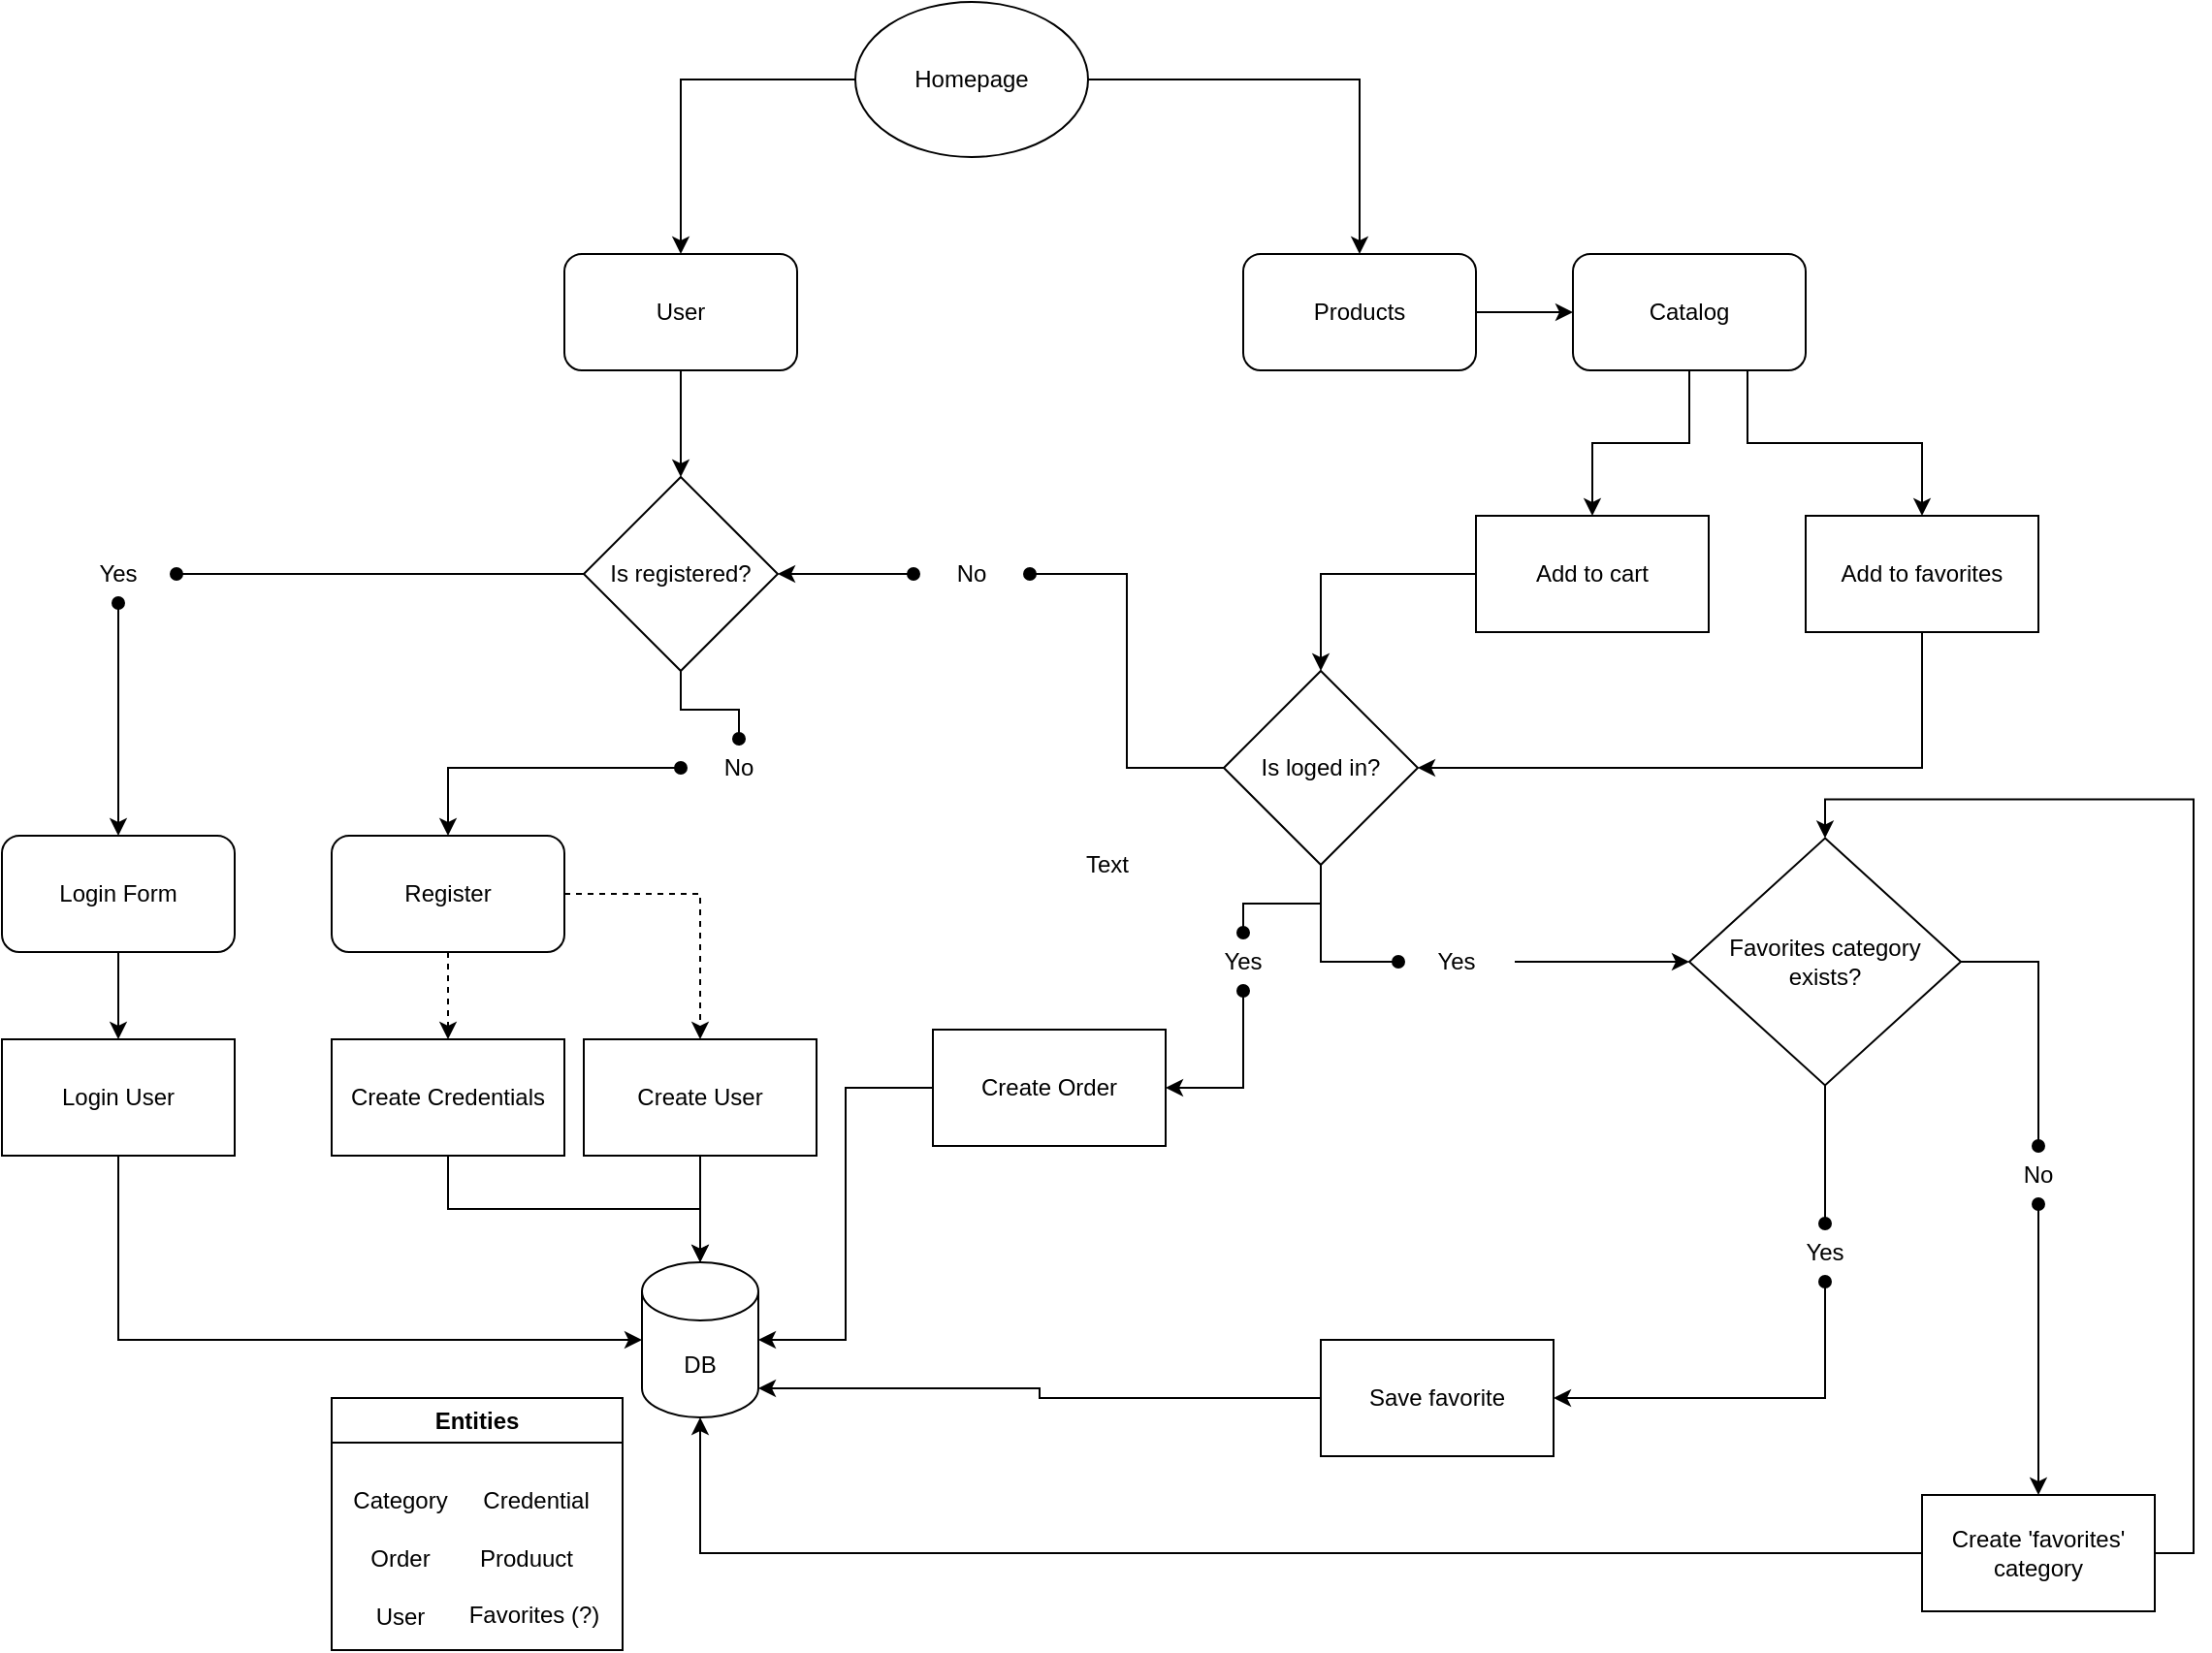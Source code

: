 <mxfile version="24.5.3" type="github">
  <diagram name="Página-1" id="2Fvzduwzr8cer9EVC6Ml">
    <mxGraphModel dx="2514" dy="868" grid="1" gridSize="10" guides="1" tooltips="1" connect="1" arrows="1" fold="1" page="1" pageScale="1" pageWidth="827" pageHeight="1169" math="0" shadow="0">
      <root>
        <mxCell id="0" />
        <mxCell id="1" parent="0" />
        <mxCell id="HE_qEEHTXUtGeVpZ5zVx-15" style="edgeStyle=orthogonalEdgeStyle;rounded=0;orthogonalLoop=1;jettySize=auto;html=1;exitX=0;exitY=0.5;exitDx=0;exitDy=0;entryX=0.5;entryY=0;entryDx=0;entryDy=0;" edge="1" parent="1" source="HE_qEEHTXUtGeVpZ5zVx-1" target="HE_qEEHTXUtGeVpZ5zVx-3">
          <mxGeometry relative="1" as="geometry" />
        </mxCell>
        <mxCell id="HE_qEEHTXUtGeVpZ5zVx-37" style="edgeStyle=orthogonalEdgeStyle;rounded=0;orthogonalLoop=1;jettySize=auto;html=1;exitX=1;exitY=0.5;exitDx=0;exitDy=0;entryX=0.5;entryY=0;entryDx=0;entryDy=0;" edge="1" parent="1" source="HE_qEEHTXUtGeVpZ5zVx-1" target="HE_qEEHTXUtGeVpZ5zVx-4">
          <mxGeometry relative="1" as="geometry" />
        </mxCell>
        <mxCell id="HE_qEEHTXUtGeVpZ5zVx-1" value="Homepage" style="ellipse;whiteSpace=wrap;html=1;" vertex="1" parent="1">
          <mxGeometry x="-60" y="50" width="120" height="80" as="geometry" />
        </mxCell>
        <mxCell id="HE_qEEHTXUtGeVpZ5zVx-38" style="edgeStyle=orthogonalEdgeStyle;rounded=0;orthogonalLoop=1;jettySize=auto;html=1;exitX=0.5;exitY=1;exitDx=0;exitDy=0;dashed=1;" edge="1" parent="1" source="HE_qEEHTXUtGeVpZ5zVx-2" target="HE_qEEHTXUtGeVpZ5zVx-30">
          <mxGeometry relative="1" as="geometry" />
        </mxCell>
        <mxCell id="HE_qEEHTXUtGeVpZ5zVx-56" style="edgeStyle=orthogonalEdgeStyle;rounded=0;orthogonalLoop=1;jettySize=auto;html=1;exitX=1;exitY=0.5;exitDx=0;exitDy=0;entryX=0.5;entryY=0;entryDx=0;entryDy=0;dashed=1;" edge="1" parent="1" source="HE_qEEHTXUtGeVpZ5zVx-2" target="HE_qEEHTXUtGeVpZ5zVx-55">
          <mxGeometry relative="1" as="geometry" />
        </mxCell>
        <mxCell id="HE_qEEHTXUtGeVpZ5zVx-2" value="Register" style="rounded=1;whiteSpace=wrap;html=1;" vertex="1" parent="1">
          <mxGeometry x="-330" y="480" width="120" height="60" as="geometry" />
        </mxCell>
        <mxCell id="HE_qEEHTXUtGeVpZ5zVx-6" value="" style="edgeStyle=orthogonalEdgeStyle;rounded=0;orthogonalLoop=1;jettySize=auto;html=1;" edge="1" parent="1" source="HE_qEEHTXUtGeVpZ5zVx-3" target="HE_qEEHTXUtGeVpZ5zVx-5">
          <mxGeometry relative="1" as="geometry" />
        </mxCell>
        <mxCell id="HE_qEEHTXUtGeVpZ5zVx-3" value="User" style="rounded=1;whiteSpace=wrap;html=1;" vertex="1" parent="1">
          <mxGeometry x="-210" y="180" width="120" height="60" as="geometry" />
        </mxCell>
        <mxCell id="HE_qEEHTXUtGeVpZ5zVx-18" value="" style="edgeStyle=orthogonalEdgeStyle;rounded=0;orthogonalLoop=1;jettySize=auto;html=1;" edge="1" parent="1" source="HE_qEEHTXUtGeVpZ5zVx-4" target="HE_qEEHTXUtGeVpZ5zVx-17">
          <mxGeometry relative="1" as="geometry" />
        </mxCell>
        <mxCell id="HE_qEEHTXUtGeVpZ5zVx-4" value="Products" style="rounded=1;whiteSpace=wrap;html=1;" vertex="1" parent="1">
          <mxGeometry x="140" y="180" width="120" height="60" as="geometry" />
        </mxCell>
        <mxCell id="HE_qEEHTXUtGeVpZ5zVx-9" value="" style="edgeStyle=orthogonalEdgeStyle;rounded=0;orthogonalLoop=1;jettySize=auto;html=1;startArrow=oval;startFill=1;" edge="1" parent="1" source="HE_qEEHTXUtGeVpZ5zVx-10" target="HE_qEEHTXUtGeVpZ5zVx-8">
          <mxGeometry relative="1" as="geometry" />
        </mxCell>
        <mxCell id="HE_qEEHTXUtGeVpZ5zVx-12" value="" style="edgeStyle=orthogonalEdgeStyle;rounded=0;orthogonalLoop=1;jettySize=auto;html=1;startArrow=oval;startFill=1;" edge="1" parent="1" source="HE_qEEHTXUtGeVpZ5zVx-13" target="HE_qEEHTXUtGeVpZ5zVx-2">
          <mxGeometry relative="1" as="geometry" />
        </mxCell>
        <mxCell id="HE_qEEHTXUtGeVpZ5zVx-5" value="Is registered?" style="rhombus;whiteSpace=wrap;html=1;" vertex="1" parent="1">
          <mxGeometry x="-200" y="295" width="100" height="100" as="geometry" />
        </mxCell>
        <mxCell id="HE_qEEHTXUtGeVpZ5zVx-58" style="edgeStyle=orthogonalEdgeStyle;rounded=0;orthogonalLoop=1;jettySize=auto;html=1;exitX=0.5;exitY=1;exitDx=0;exitDy=0;entryX=0.5;entryY=0;entryDx=0;entryDy=0;" edge="1" parent="1" source="HE_qEEHTXUtGeVpZ5zVx-8" target="HE_qEEHTXUtGeVpZ5zVx-54">
          <mxGeometry relative="1" as="geometry" />
        </mxCell>
        <mxCell id="HE_qEEHTXUtGeVpZ5zVx-8" value="Login Form" style="rounded=1;whiteSpace=wrap;html=1;" vertex="1" parent="1">
          <mxGeometry x="-500" y="480" width="120" height="60" as="geometry" />
        </mxCell>
        <mxCell id="HE_qEEHTXUtGeVpZ5zVx-11" value="" style="edgeStyle=orthogonalEdgeStyle;rounded=0;orthogonalLoop=1;jettySize=auto;html=1;endArrow=oval;endFill=1;" edge="1" parent="1" source="HE_qEEHTXUtGeVpZ5zVx-5" target="HE_qEEHTXUtGeVpZ5zVx-10">
          <mxGeometry relative="1" as="geometry">
            <mxPoint x="20" y="330" as="sourcePoint" />
            <mxPoint x="-150" y="370" as="targetPoint" />
          </mxGeometry>
        </mxCell>
        <mxCell id="HE_qEEHTXUtGeVpZ5zVx-10" value="Yes" style="text;html=1;align=center;verticalAlign=middle;whiteSpace=wrap;rounded=0;" vertex="1" parent="1">
          <mxGeometry x="-470" y="330" width="60" height="30" as="geometry" />
        </mxCell>
        <mxCell id="HE_qEEHTXUtGeVpZ5zVx-14" value="" style="edgeStyle=orthogonalEdgeStyle;rounded=0;orthogonalLoop=1;jettySize=auto;html=1;endArrow=oval;endFill=1;" edge="1" parent="1" source="HE_qEEHTXUtGeVpZ5zVx-5" target="HE_qEEHTXUtGeVpZ5zVx-13">
          <mxGeometry relative="1" as="geometry">
            <mxPoint x="70" y="380" as="sourcePoint" />
            <mxPoint x="70" y="480" as="targetPoint" />
          </mxGeometry>
        </mxCell>
        <mxCell id="HE_qEEHTXUtGeVpZ5zVx-13" value="No" style="text;html=1;align=center;verticalAlign=middle;whiteSpace=wrap;rounded=0;" vertex="1" parent="1">
          <mxGeometry x="-150" y="430" width="60" height="30" as="geometry" />
        </mxCell>
        <mxCell id="HE_qEEHTXUtGeVpZ5zVx-42" style="edgeStyle=orthogonalEdgeStyle;rounded=0;orthogonalLoop=1;jettySize=auto;html=1;exitX=0.5;exitY=1;exitDx=0;exitDy=0;entryX=0.5;entryY=0;entryDx=0;entryDy=0;" edge="1" parent="1" source="HE_qEEHTXUtGeVpZ5zVx-17" target="HE_qEEHTXUtGeVpZ5zVx-19">
          <mxGeometry relative="1" as="geometry" />
        </mxCell>
        <mxCell id="HE_qEEHTXUtGeVpZ5zVx-61" style="edgeStyle=orthogonalEdgeStyle;rounded=0;orthogonalLoop=1;jettySize=auto;html=1;exitX=0.75;exitY=1;exitDx=0;exitDy=0;entryX=0.5;entryY=0;entryDx=0;entryDy=0;" edge="1" parent="1" source="HE_qEEHTXUtGeVpZ5zVx-17" target="HE_qEEHTXUtGeVpZ5zVx-60">
          <mxGeometry relative="1" as="geometry" />
        </mxCell>
        <mxCell id="HE_qEEHTXUtGeVpZ5zVx-17" value="Catalog" style="whiteSpace=wrap;html=1;rounded=1;" vertex="1" parent="1">
          <mxGeometry x="310" y="180" width="120" height="60" as="geometry" />
        </mxCell>
        <mxCell id="HE_qEEHTXUtGeVpZ5zVx-62" style="edgeStyle=orthogonalEdgeStyle;rounded=0;orthogonalLoop=1;jettySize=auto;html=1;exitX=0;exitY=0.5;exitDx=0;exitDy=0;entryX=0.5;entryY=0;entryDx=0;entryDy=0;" edge="1" parent="1" source="HE_qEEHTXUtGeVpZ5zVx-19" target="HE_qEEHTXUtGeVpZ5zVx-21">
          <mxGeometry relative="1" as="geometry" />
        </mxCell>
        <mxCell id="HE_qEEHTXUtGeVpZ5zVx-19" value="Add to cart" style="rounded=0;whiteSpace=wrap;html=1;" vertex="1" parent="1">
          <mxGeometry x="260" y="315" width="120" height="60" as="geometry" />
        </mxCell>
        <mxCell id="HE_qEEHTXUtGeVpZ5zVx-23" style="edgeStyle=orthogonalEdgeStyle;rounded=0;orthogonalLoop=1;jettySize=auto;html=1;exitX=0;exitY=0.5;exitDx=0;exitDy=0;entryX=1;entryY=0.5;entryDx=0;entryDy=0;startArrow=oval;startFill=1;" edge="1" parent="1" source="HE_qEEHTXUtGeVpZ5zVx-24" target="HE_qEEHTXUtGeVpZ5zVx-5">
          <mxGeometry relative="1" as="geometry" />
        </mxCell>
        <mxCell id="HE_qEEHTXUtGeVpZ5zVx-44" style="edgeStyle=orthogonalEdgeStyle;rounded=0;orthogonalLoop=1;jettySize=auto;html=1;exitX=0.5;exitY=1;exitDx=0;exitDy=0;entryX=1;entryY=0.5;entryDx=0;entryDy=0;startArrow=oval;startFill=1;" edge="1" parent="1" source="HE_qEEHTXUtGeVpZ5zVx-27" target="HE_qEEHTXUtGeVpZ5zVx-33">
          <mxGeometry relative="1" as="geometry" />
        </mxCell>
        <mxCell id="HE_qEEHTXUtGeVpZ5zVx-47" style="edgeStyle=orthogonalEdgeStyle;rounded=0;orthogonalLoop=1;jettySize=auto;html=1;exitX=0.5;exitY=1;exitDx=0;exitDy=0;entryX=0.5;entryY=0;entryDx=0;entryDy=0;endArrow=oval;endFill=1;" edge="1" parent="1" source="HE_qEEHTXUtGeVpZ5zVx-21" target="HE_qEEHTXUtGeVpZ5zVx-27">
          <mxGeometry relative="1" as="geometry" />
        </mxCell>
        <mxCell id="HE_qEEHTXUtGeVpZ5zVx-21" value="Is loged in?" style="rhombus;whiteSpace=wrap;html=1;" vertex="1" parent="1">
          <mxGeometry x="130" y="395" width="100" height="100" as="geometry" />
        </mxCell>
        <mxCell id="HE_qEEHTXUtGeVpZ5zVx-25" value="" style="edgeStyle=orthogonalEdgeStyle;rounded=0;orthogonalLoop=1;jettySize=auto;html=1;exitX=0;exitY=0.5;exitDx=0;exitDy=0;entryX=1;entryY=0.5;entryDx=0;entryDy=0;endArrow=oval;endFill=1;" edge="1" parent="1" source="HE_qEEHTXUtGeVpZ5zVx-21" target="HE_qEEHTXUtGeVpZ5zVx-24">
          <mxGeometry relative="1" as="geometry">
            <mxPoint x="270" y="450" as="sourcePoint" />
            <mxPoint x="120" y="330" as="targetPoint" />
          </mxGeometry>
        </mxCell>
        <mxCell id="HE_qEEHTXUtGeVpZ5zVx-24" value="No" style="text;html=1;align=center;verticalAlign=middle;whiteSpace=wrap;rounded=0;" vertex="1" parent="1">
          <mxGeometry x="-30" y="330" width="60" height="30" as="geometry" />
        </mxCell>
        <mxCell id="HE_qEEHTXUtGeVpZ5zVx-29" value="DB" style="shape=cylinder3;whiteSpace=wrap;html=1;boundedLbl=1;backgroundOutline=1;size=15;" vertex="1" parent="1">
          <mxGeometry x="-170" y="700" width="60" height="80" as="geometry" />
        </mxCell>
        <mxCell id="HE_qEEHTXUtGeVpZ5zVx-32" style="edgeStyle=orthogonalEdgeStyle;rounded=0;orthogonalLoop=1;jettySize=auto;html=1;exitX=0.5;exitY=1;exitDx=0;exitDy=0;" edge="1" parent="1" source="HE_qEEHTXUtGeVpZ5zVx-30" target="HE_qEEHTXUtGeVpZ5zVx-29">
          <mxGeometry relative="1" as="geometry" />
        </mxCell>
        <mxCell id="HE_qEEHTXUtGeVpZ5zVx-30" value="Create Credentials" style="rounded=0;whiteSpace=wrap;html=1;" vertex="1" parent="1">
          <mxGeometry x="-330" y="585" width="120" height="60" as="geometry" />
        </mxCell>
        <mxCell id="HE_qEEHTXUtGeVpZ5zVx-33" value="Create Order" style="rounded=0;whiteSpace=wrap;html=1;" vertex="1" parent="1">
          <mxGeometry x="-20" y="580" width="120" height="60" as="geometry" />
        </mxCell>
        <mxCell id="HE_qEEHTXUtGeVpZ5zVx-35" style="edgeStyle=orthogonalEdgeStyle;rounded=0;orthogonalLoop=1;jettySize=auto;html=1;exitX=0;exitY=0.5;exitDx=0;exitDy=0;entryX=1;entryY=0.5;entryDx=0;entryDy=0;entryPerimeter=0;" edge="1" parent="1" source="HE_qEEHTXUtGeVpZ5zVx-33" target="HE_qEEHTXUtGeVpZ5zVx-29">
          <mxGeometry relative="1" as="geometry" />
        </mxCell>
        <mxCell id="HE_qEEHTXUtGeVpZ5zVx-27" value="Yes" style="text;html=1;align=center;verticalAlign=middle;whiteSpace=wrap;rounded=0;" vertex="1" parent="1">
          <mxGeometry x="110" y="530" width="60" height="30" as="geometry" />
        </mxCell>
        <mxCell id="HE_qEEHTXUtGeVpZ5zVx-48" value="Entities" style="swimlane;whiteSpace=wrap;html=1;" vertex="1" parent="1">
          <mxGeometry x="-330" y="770" width="150" height="130" as="geometry">
            <mxRectangle x="-320" y="750" width="140" height="30" as="alternateBounds" />
          </mxGeometry>
        </mxCell>
        <mxCell id="HE_qEEHTXUtGeVpZ5zVx-49" value="Category" style="text;html=1;align=center;verticalAlign=middle;resizable=0;points=[];autosize=1;strokeColor=none;fillColor=none;" vertex="1" parent="HE_qEEHTXUtGeVpZ5zVx-48">
          <mxGeometry y="38" width="70" height="30" as="geometry" />
        </mxCell>
        <mxCell id="HE_qEEHTXUtGeVpZ5zVx-50" value="Credential" style="text;html=1;align=center;verticalAlign=middle;resizable=0;points=[];autosize=1;strokeColor=none;fillColor=none;" vertex="1" parent="HE_qEEHTXUtGeVpZ5zVx-48">
          <mxGeometry x="65" y="38" width="80" height="30" as="geometry" />
        </mxCell>
        <mxCell id="HE_qEEHTXUtGeVpZ5zVx-51" value="Order" style="text;html=1;align=center;verticalAlign=middle;resizable=0;points=[];autosize=1;strokeColor=none;fillColor=none;" vertex="1" parent="HE_qEEHTXUtGeVpZ5zVx-48">
          <mxGeometry x="10" y="68" width="50" height="30" as="geometry" />
        </mxCell>
        <mxCell id="HE_qEEHTXUtGeVpZ5zVx-53" value="User" style="text;html=1;align=center;verticalAlign=middle;resizable=0;points=[];autosize=1;strokeColor=none;fillColor=none;" vertex="1" parent="HE_qEEHTXUtGeVpZ5zVx-48">
          <mxGeometry x="10" y="98" width="50" height="30" as="geometry" />
        </mxCell>
        <mxCell id="HE_qEEHTXUtGeVpZ5zVx-52" value="Produuct" style="text;html=1;align=center;verticalAlign=middle;resizable=0;points=[];autosize=1;strokeColor=none;fillColor=none;" vertex="1" parent="HE_qEEHTXUtGeVpZ5zVx-48">
          <mxGeometry x="65" y="68" width="70" height="30" as="geometry" />
        </mxCell>
        <mxCell id="HE_qEEHTXUtGeVpZ5zVx-85" value="Favorites (?)" style="text;html=1;align=center;verticalAlign=middle;resizable=0;points=[];autosize=1;strokeColor=none;fillColor=none;" vertex="1" parent="HE_qEEHTXUtGeVpZ5zVx-48">
          <mxGeometry x="59" y="97" width="90" height="30" as="geometry" />
        </mxCell>
        <mxCell id="HE_qEEHTXUtGeVpZ5zVx-54" value="Login User" style="rounded=0;whiteSpace=wrap;html=1;" vertex="1" parent="1">
          <mxGeometry x="-500" y="585" width="120" height="60" as="geometry" />
        </mxCell>
        <mxCell id="HE_qEEHTXUtGeVpZ5zVx-57" value="" style="edgeStyle=orthogonalEdgeStyle;rounded=0;orthogonalLoop=1;jettySize=auto;html=1;" edge="1" parent="1" source="HE_qEEHTXUtGeVpZ5zVx-55" target="HE_qEEHTXUtGeVpZ5zVx-29">
          <mxGeometry relative="1" as="geometry" />
        </mxCell>
        <mxCell id="HE_qEEHTXUtGeVpZ5zVx-55" value="Create User" style="rounded=0;whiteSpace=wrap;html=1;" vertex="1" parent="1">
          <mxGeometry x="-200" y="585" width="120" height="60" as="geometry" />
        </mxCell>
        <mxCell id="HE_qEEHTXUtGeVpZ5zVx-59" style="edgeStyle=orthogonalEdgeStyle;rounded=0;orthogonalLoop=1;jettySize=auto;html=1;exitX=0.5;exitY=1;exitDx=0;exitDy=0;entryX=0;entryY=0.5;entryDx=0;entryDy=0;entryPerimeter=0;" edge="1" parent="1" source="HE_qEEHTXUtGeVpZ5zVx-54" target="HE_qEEHTXUtGeVpZ5zVx-29">
          <mxGeometry relative="1" as="geometry" />
        </mxCell>
        <mxCell id="HE_qEEHTXUtGeVpZ5zVx-63" style="edgeStyle=orthogonalEdgeStyle;rounded=0;orthogonalLoop=1;jettySize=auto;html=1;exitX=0.5;exitY=1;exitDx=0;exitDy=0;entryX=1;entryY=0.5;entryDx=0;entryDy=0;" edge="1" parent="1" source="HE_qEEHTXUtGeVpZ5zVx-60" target="HE_qEEHTXUtGeVpZ5zVx-21">
          <mxGeometry relative="1" as="geometry" />
        </mxCell>
        <mxCell id="HE_qEEHTXUtGeVpZ5zVx-60" value="Add to favorites" style="rounded=0;whiteSpace=wrap;html=1;" vertex="1" parent="1">
          <mxGeometry x="430" y="315" width="120" height="60" as="geometry" />
        </mxCell>
        <mxCell id="HE_qEEHTXUtGeVpZ5zVx-64" value="Save favorite" style="rounded=0;whiteSpace=wrap;html=1;" vertex="1" parent="1">
          <mxGeometry x="180" y="740" width="120" height="60" as="geometry" />
        </mxCell>
        <mxCell id="HE_qEEHTXUtGeVpZ5zVx-68" value="" style="edgeStyle=orthogonalEdgeStyle;rounded=0;orthogonalLoop=1;jettySize=auto;html=1;exitX=0.5;exitY=1;exitDx=0;exitDy=0;entryX=0;entryY=0.5;entryDx=0;entryDy=0;endArrow=oval;endFill=1;" edge="1" parent="1" source="HE_qEEHTXUtGeVpZ5zVx-21" target="HE_qEEHTXUtGeVpZ5zVx-67">
          <mxGeometry relative="1" as="geometry">
            <mxPoint x="180" y="495" as="sourcePoint" />
            <mxPoint x="230" y="610" as="targetPoint" />
          </mxGeometry>
        </mxCell>
        <mxCell id="HE_qEEHTXUtGeVpZ5zVx-78" style="edgeStyle=orthogonalEdgeStyle;rounded=0;orthogonalLoop=1;jettySize=auto;html=1;exitX=1;exitY=0.5;exitDx=0;exitDy=0;entryX=0;entryY=0.5;entryDx=0;entryDy=0;" edge="1" parent="1" source="HE_qEEHTXUtGeVpZ5zVx-67" target="HE_qEEHTXUtGeVpZ5zVx-77">
          <mxGeometry relative="1" as="geometry" />
        </mxCell>
        <mxCell id="HE_qEEHTXUtGeVpZ5zVx-67" value="Yes" style="text;html=1;align=center;verticalAlign=middle;whiteSpace=wrap;rounded=0;" vertex="1" parent="1">
          <mxGeometry x="220" y="530" width="60" height="30" as="geometry" />
        </mxCell>
        <mxCell id="HE_qEEHTXUtGeVpZ5zVx-75" value="Text" style="text;html=1;align=center;verticalAlign=middle;whiteSpace=wrap;rounded=0;" vertex="1" parent="1">
          <mxGeometry x="40" y="480" width="60" height="30" as="geometry" />
        </mxCell>
        <mxCell id="HE_qEEHTXUtGeVpZ5zVx-80" style="edgeStyle=orthogonalEdgeStyle;rounded=0;orthogonalLoop=1;jettySize=auto;html=1;exitX=0.5;exitY=1;exitDx=0;exitDy=0;entryX=1;entryY=0.5;entryDx=0;entryDy=0;startArrow=oval;startFill=1;" edge="1" parent="1" source="HE_qEEHTXUtGeVpZ5zVx-81" target="HE_qEEHTXUtGeVpZ5zVx-64">
          <mxGeometry relative="1" as="geometry" />
        </mxCell>
        <mxCell id="HE_qEEHTXUtGeVpZ5zVx-83" style="edgeStyle=orthogonalEdgeStyle;rounded=0;orthogonalLoop=1;jettySize=auto;html=1;exitX=0.5;exitY=1;exitDx=0;exitDy=0;entryX=0.5;entryY=0;entryDx=0;entryDy=0;endArrow=oval;endFill=1;" edge="1" parent="1" source="HE_qEEHTXUtGeVpZ5zVx-77" target="HE_qEEHTXUtGeVpZ5zVx-81">
          <mxGeometry relative="1" as="geometry" />
        </mxCell>
        <mxCell id="HE_qEEHTXUtGeVpZ5zVx-77" value="Favorites category exists?" style="rhombus;whiteSpace=wrap;html=1;" vertex="1" parent="1">
          <mxGeometry x="370" y="481.25" width="140" height="127.5" as="geometry" />
        </mxCell>
        <mxCell id="HE_qEEHTXUtGeVpZ5zVx-79" style="edgeStyle=orthogonalEdgeStyle;rounded=0;orthogonalLoop=1;jettySize=auto;html=1;exitX=0;exitY=0.5;exitDx=0;exitDy=0;entryX=1;entryY=1;entryDx=0;entryDy=-15;entryPerimeter=0;" edge="1" parent="1" source="HE_qEEHTXUtGeVpZ5zVx-64" target="HE_qEEHTXUtGeVpZ5zVx-29">
          <mxGeometry relative="1" as="geometry" />
        </mxCell>
        <mxCell id="HE_qEEHTXUtGeVpZ5zVx-81" value="Yes" style="text;html=1;align=center;verticalAlign=middle;whiteSpace=wrap;rounded=0;" vertex="1" parent="1">
          <mxGeometry x="410" y="680" width="60" height="30" as="geometry" />
        </mxCell>
        <mxCell id="HE_qEEHTXUtGeVpZ5zVx-84" value="Save favorite" style="rounded=0;whiteSpace=wrap;html=1;" vertex="1" parent="1">
          <mxGeometry x="180" y="740" width="120" height="60" as="geometry" />
        </mxCell>
        <mxCell id="HE_qEEHTXUtGeVpZ5zVx-89" style="edgeStyle=orthogonalEdgeStyle;rounded=0;orthogonalLoop=1;jettySize=auto;html=1;exitX=1;exitY=0.5;exitDx=0;exitDy=0;entryX=0.5;entryY=0;entryDx=0;entryDy=0;" edge="1" parent="1" source="HE_qEEHTXUtGeVpZ5zVx-86" target="HE_qEEHTXUtGeVpZ5zVx-77">
          <mxGeometry relative="1" as="geometry" />
        </mxCell>
        <mxCell id="HE_qEEHTXUtGeVpZ5zVx-86" value="Create &#39;favorites&#39; category" style="rounded=0;whiteSpace=wrap;html=1;" vertex="1" parent="1">
          <mxGeometry x="490" y="820" width="120" height="60" as="geometry" />
        </mxCell>
        <mxCell id="HE_qEEHTXUtGeVpZ5zVx-88" style="edgeStyle=orthogonalEdgeStyle;rounded=0;orthogonalLoop=1;jettySize=auto;html=1;exitX=0;exitY=0.5;exitDx=0;exitDy=0;entryX=0.5;entryY=1;entryDx=0;entryDy=0;entryPerimeter=0;" edge="1" parent="1" source="HE_qEEHTXUtGeVpZ5zVx-86" target="HE_qEEHTXUtGeVpZ5zVx-29">
          <mxGeometry relative="1" as="geometry" />
        </mxCell>
        <mxCell id="HE_qEEHTXUtGeVpZ5zVx-91" value="" style="edgeStyle=orthogonalEdgeStyle;rounded=0;orthogonalLoop=1;jettySize=auto;html=1;exitX=1;exitY=0.5;exitDx=0;exitDy=0;entryX=0.5;entryY=0;entryDx=0;entryDy=0;endArrow=oval;endFill=1;" edge="1" parent="1" source="HE_qEEHTXUtGeVpZ5zVx-77" target="HE_qEEHTXUtGeVpZ5zVx-90">
          <mxGeometry relative="1" as="geometry">
            <mxPoint x="510" y="545" as="sourcePoint" />
            <mxPoint x="550" y="820" as="targetPoint" />
          </mxGeometry>
        </mxCell>
        <mxCell id="HE_qEEHTXUtGeVpZ5zVx-92" style="edgeStyle=orthogonalEdgeStyle;rounded=0;orthogonalLoop=1;jettySize=auto;html=1;exitX=0.5;exitY=1;exitDx=0;exitDy=0;entryX=0.5;entryY=0;entryDx=0;entryDy=0;startArrow=oval;startFill=1;" edge="1" parent="1" source="HE_qEEHTXUtGeVpZ5zVx-90" target="HE_qEEHTXUtGeVpZ5zVx-86">
          <mxGeometry relative="1" as="geometry" />
        </mxCell>
        <mxCell id="HE_qEEHTXUtGeVpZ5zVx-90" value="No" style="text;html=1;align=center;verticalAlign=middle;whiteSpace=wrap;rounded=0;" vertex="1" parent="1">
          <mxGeometry x="520" y="640" width="60" height="30" as="geometry" />
        </mxCell>
      </root>
    </mxGraphModel>
  </diagram>
</mxfile>
